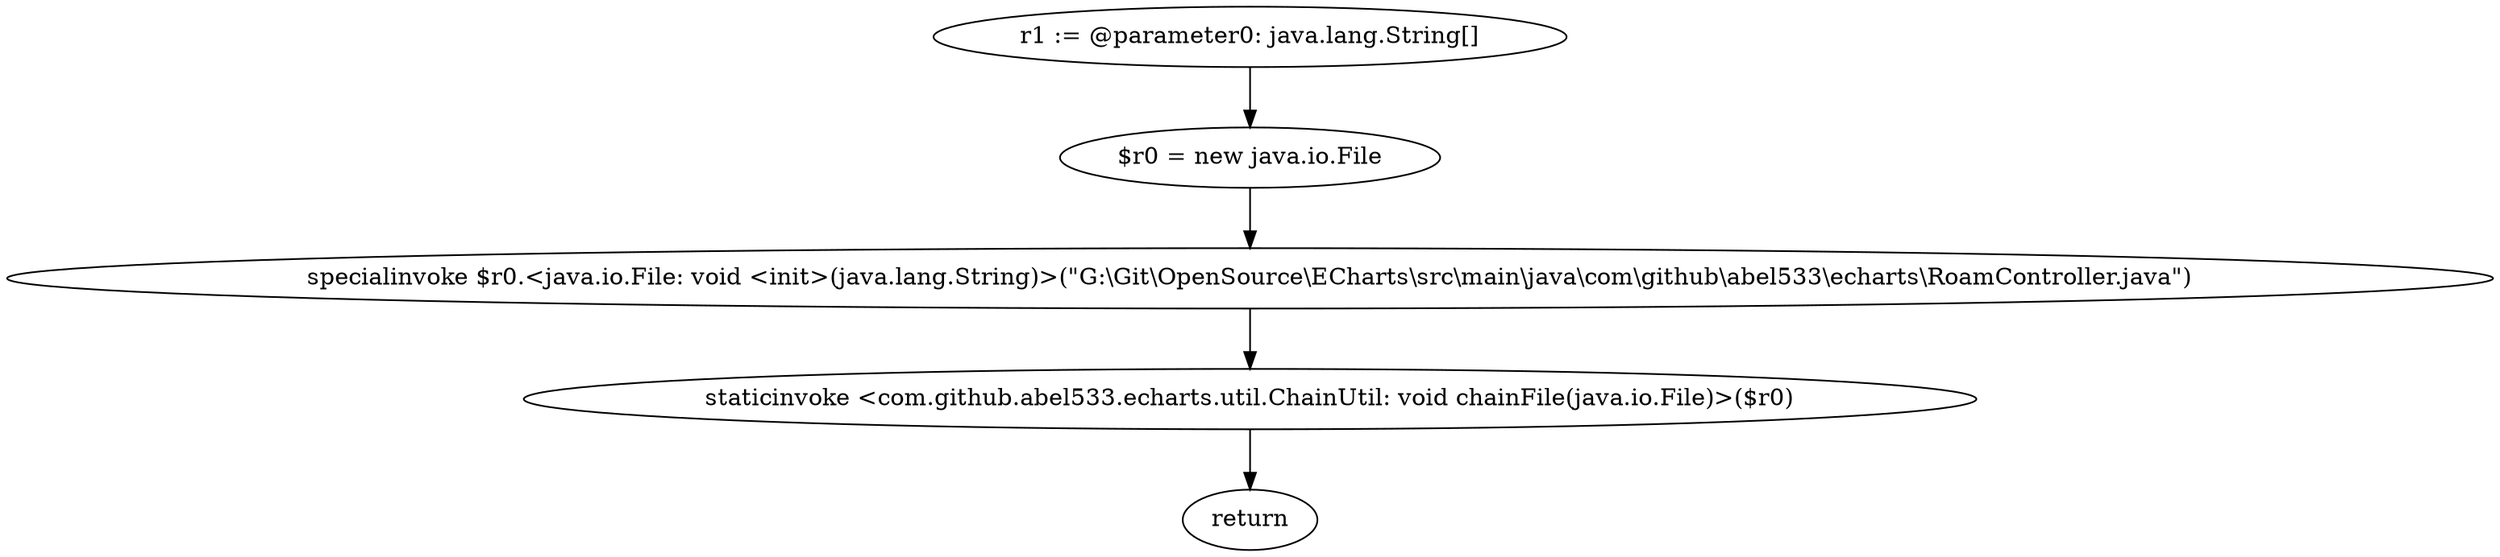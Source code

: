 digraph "unitGraph" {
    "r1 := @parameter0: java.lang.String[]"
    "$r0 = new java.io.File"
    "specialinvoke $r0.<java.io.File: void <init>(java.lang.String)>(\"G:\\Git\\OpenSource\\ECharts\\src\\main\\java\\com\\github\\abel533\\echarts\\RoamController.java\")"
    "staticinvoke <com.github.abel533.echarts.util.ChainUtil: void chainFile(java.io.File)>($r0)"
    "return"
    "r1 := @parameter0: java.lang.String[]"->"$r0 = new java.io.File";
    "$r0 = new java.io.File"->"specialinvoke $r0.<java.io.File: void <init>(java.lang.String)>(\"G:\\Git\\OpenSource\\ECharts\\src\\main\\java\\com\\github\\abel533\\echarts\\RoamController.java\")";
    "specialinvoke $r0.<java.io.File: void <init>(java.lang.String)>(\"G:\\Git\\OpenSource\\ECharts\\src\\main\\java\\com\\github\\abel533\\echarts\\RoamController.java\")"->"staticinvoke <com.github.abel533.echarts.util.ChainUtil: void chainFile(java.io.File)>($r0)";
    "staticinvoke <com.github.abel533.echarts.util.ChainUtil: void chainFile(java.io.File)>($r0)"->"return";
}
